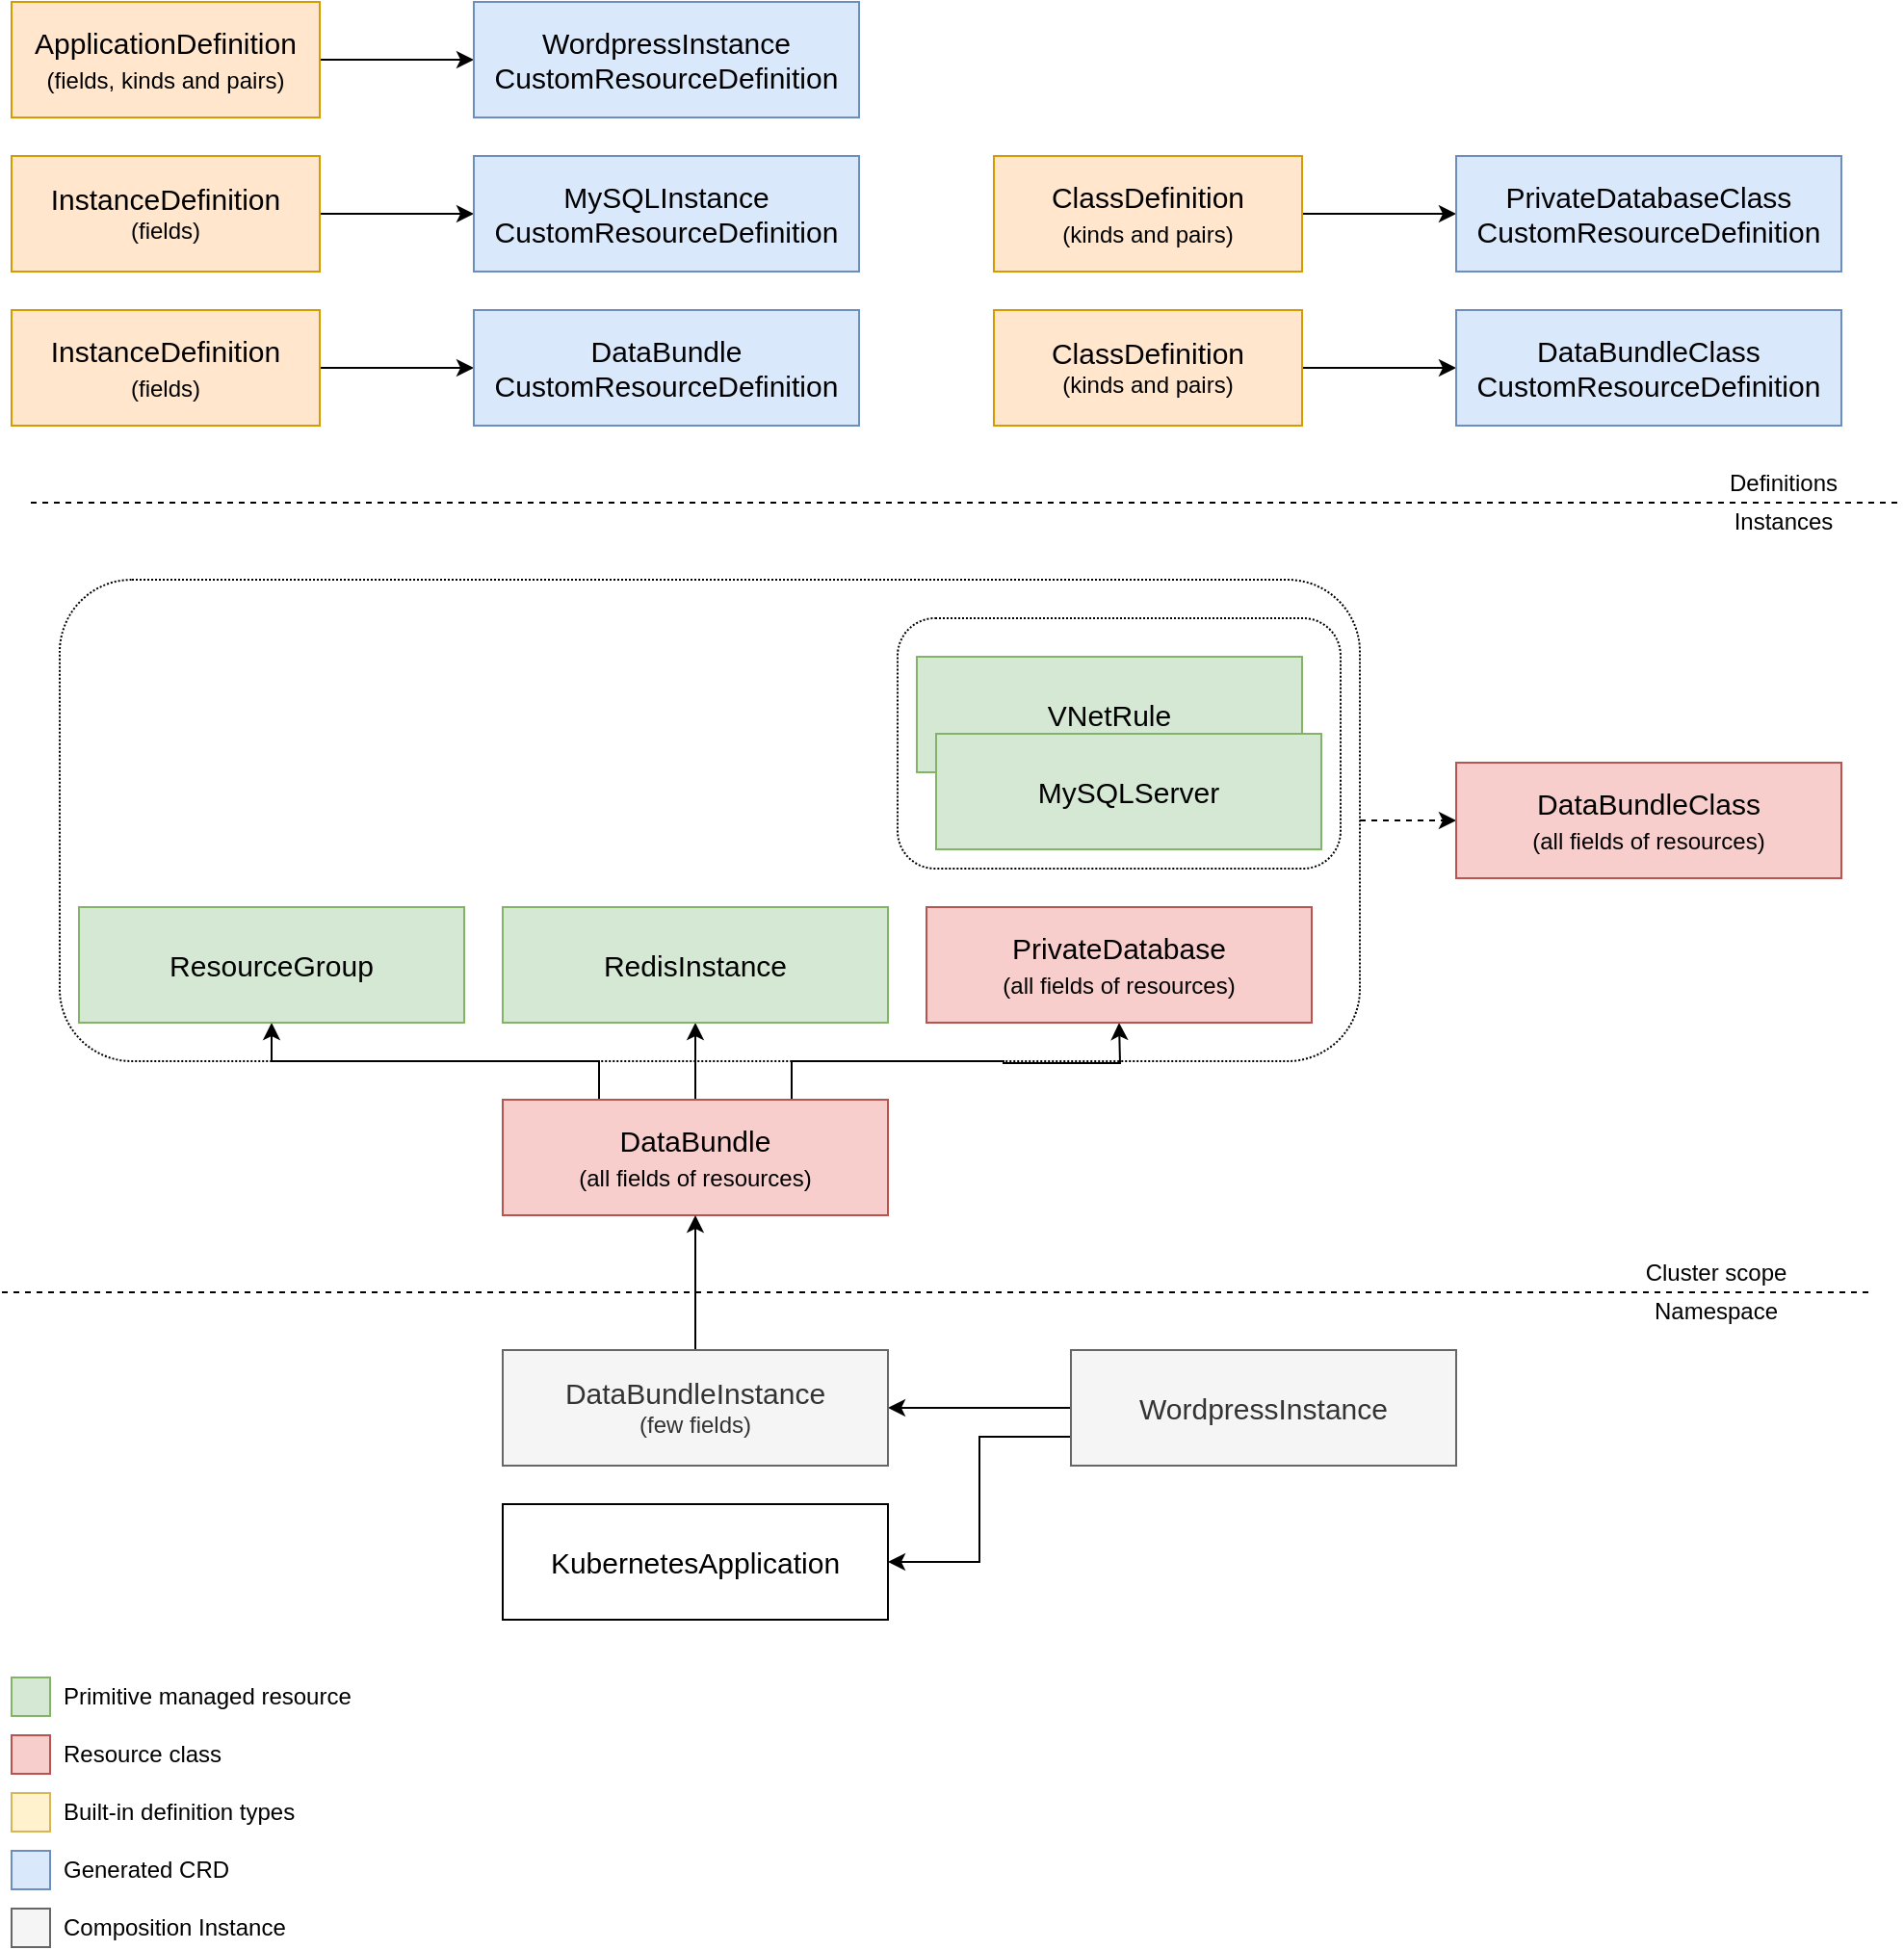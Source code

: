 <mxfile version="12.8.5" type="device"><diagram id="DUa3qiv5Z1ec6-luUVc6" name="Page-1"><mxGraphModel dx="1186" dy="681" grid="1" gridSize="10" guides="1" tooltips="1" connect="1" arrows="1" fold="1" page="1" pageScale="1" pageWidth="850" pageHeight="1100" math="0" shadow="0"><root><mxCell id="0"/><mxCell id="1" parent="0"/><mxCell id="KaNd3CULuC5oZrqCrGvB-111" style="edgeStyle=orthogonalEdgeStyle;rounded=0;orthogonalLoop=1;jettySize=auto;html=1;exitX=1;exitY=0.5;exitDx=0;exitDy=0;entryX=0;entryY=0.5;entryDx=0;entryDy=0;dashed=1;" parent="1" source="KaNd3CULuC5oZrqCrGvB-110" target="KaNd3CULuC5oZrqCrGvB-109" edge="1"><mxGeometry relative="1" as="geometry"/></mxCell><mxCell id="KaNd3CULuC5oZrqCrGvB-110" value="" style="rounded=1;whiteSpace=wrap;html=1;align=left;fillColor=none;dashed=1;dashPattern=1 1;" parent="1" vertex="1"><mxGeometry x="105" y="590" width="675" height="250" as="geometry"/></mxCell><mxCell id="KaNd3CULuC5oZrqCrGvB-9" value="" style="edgeStyle=orthogonalEdgeStyle;rounded=0;orthogonalLoop=1;jettySize=auto;html=1;" parent="1" source="KaNd3CULuC5oZrqCrGvB-10" target="KaNd3CULuC5oZrqCrGvB-11" edge="1"><mxGeometry relative="1" as="geometry"/></mxCell><mxCell id="KaNd3CULuC5oZrqCrGvB-10" value="&lt;div&gt;&lt;font style=&quot;font-size: 15px&quot;&gt;InstanceDefinition&lt;/font&gt;&lt;/div&gt;&lt;div&gt;&lt;font style=&quot;font-size: 12px&quot;&gt;(fields)&lt;br&gt;&lt;/font&gt;&lt;/div&gt;" style="rounded=0;whiteSpace=wrap;html=1;fillColor=#ffe6cc;strokeColor=#d79b00;" parent="1" vertex="1"><mxGeometry x="80" y="370" width="160" height="60" as="geometry"/></mxCell><mxCell id="KaNd3CULuC5oZrqCrGvB-11" value="&lt;div&gt;&lt;font style=&quot;font-size: 15px&quot;&gt;MySQLInstance&lt;/font&gt;&lt;/div&gt;&lt;div&gt;&lt;font style=&quot;font-size: 15px&quot;&gt;CustomResourceDefinition&lt;br&gt;&lt;/font&gt;&lt;/div&gt;" style="rounded=0;whiteSpace=wrap;html=1;fillColor=#dae8fc;strokeColor=#6c8ebf;" parent="1" vertex="1"><mxGeometry x="320" y="370" width="200" height="60" as="geometry"/></mxCell><mxCell id="KaNd3CULuC5oZrqCrGvB-12" value="" style="edgeStyle=orthogonalEdgeStyle;rounded=0;orthogonalLoop=1;jettySize=auto;html=1;" parent="1" source="KaNd3CULuC5oZrqCrGvB-13" target="KaNd3CULuC5oZrqCrGvB-14" edge="1"><mxGeometry relative="1" as="geometry"/></mxCell><mxCell id="KaNd3CULuC5oZrqCrGvB-13" value="&lt;div&gt;&lt;font style=&quot;font-size: 15px&quot;&gt;ClassDefinition&lt;/font&gt;&lt;br&gt;&lt;font style=&quot;font-size: 15px&quot;&gt;&lt;font style=&quot;font-size: 12px&quot;&gt;(kinds and pairs)&lt;/font&gt;&lt;/font&gt;&lt;/div&gt;" style="rounded=0;whiteSpace=wrap;html=1;fillColor=#ffe6cc;strokeColor=#d79b00;" parent="1" vertex="1"><mxGeometry x="590" y="370" width="160" height="60" as="geometry"/></mxCell><mxCell id="KaNd3CULuC5oZrqCrGvB-14" value="&lt;div&gt;&lt;font style=&quot;font-size: 15px&quot;&gt;PrivateDatabaseClass&lt;/font&gt;&lt;/div&gt;&lt;div&gt;&lt;font style=&quot;font-size: 15px&quot;&gt;CustomResourceDefinition&lt;br&gt;&lt;/font&gt;&lt;/div&gt;" style="rounded=0;whiteSpace=wrap;html=1;fillColor=#dae8fc;strokeColor=#6c8ebf;" parent="1" vertex="1"><mxGeometry x="830" y="370" width="200" height="60" as="geometry"/></mxCell><mxCell id="KaNd3CULuC5oZrqCrGvB-15" value="" style="edgeStyle=orthogonalEdgeStyle;rounded=0;orthogonalLoop=1;jettySize=auto;html=1;" parent="1" source="KaNd3CULuC5oZrqCrGvB-16" target="KaNd3CULuC5oZrqCrGvB-17" edge="1"><mxGeometry relative="1" as="geometry"/></mxCell><mxCell id="KaNd3CULuC5oZrqCrGvB-16" value="&lt;font style=&quot;font-size: 15px&quot;&gt;ClassDefinition&lt;/font&gt;&lt;font style=&quot;font-size: 12px&quot;&gt;&lt;br&gt;(kinds and pairs)&lt;/font&gt;" style="rounded=0;whiteSpace=wrap;html=1;fillColor=#ffe6cc;strokeColor=#d79b00;" parent="1" vertex="1"><mxGeometry x="590" y="450" width="160" height="60" as="geometry"/></mxCell><mxCell id="KaNd3CULuC5oZrqCrGvB-17" value="&lt;div&gt;&lt;font style=&quot;font-size: 15px&quot;&gt;DataBundleClass&lt;/font&gt;&lt;/div&gt;&lt;div&gt;&lt;font style=&quot;font-size: 15px&quot;&gt;CustomResourceDefinition&lt;br&gt;&lt;/font&gt;&lt;/div&gt;" style="rounded=0;whiteSpace=wrap;html=1;fillColor=#dae8fc;strokeColor=#6c8ebf;" parent="1" vertex="1"><mxGeometry x="830" y="450" width="200" height="60" as="geometry"/></mxCell><mxCell id="KaNd3CULuC5oZrqCrGvB-18" value="" style="endArrow=none;dashed=1;html=1;" parent="1" edge="1"><mxGeometry width="50" height="50" relative="1" as="geometry"><mxPoint x="75" y="960" as="sourcePoint"/><mxPoint x="1045" y="960" as="targetPoint"/></mxGeometry></mxCell><mxCell id="KaNd3CULuC5oZrqCrGvB-19" value="Cluster scope" style="text;html=1;strokeColor=none;fillColor=none;align=center;verticalAlign=middle;whiteSpace=wrap;rounded=0;" parent="1" vertex="1"><mxGeometry x="925" y="940" width="80" height="20" as="geometry"/></mxCell><mxCell id="KaNd3CULuC5oZrqCrGvB-20" value="Namespace" style="text;html=1;strokeColor=none;fillColor=none;align=center;verticalAlign=middle;whiteSpace=wrap;rounded=0;" parent="1" vertex="1"><mxGeometry x="925" y="960" width="80" height="20" as="geometry"/></mxCell><mxCell id="KaNd3CULuC5oZrqCrGvB-70" style="edgeStyle=orthogonalEdgeStyle;rounded=0;orthogonalLoop=1;jettySize=auto;html=1;exitX=0;exitY=0.75;exitDx=0;exitDy=0;entryX=1;entryY=0.5;entryDx=0;entryDy=0;" parent="1" source="KaNd3CULuC5oZrqCrGvB-22" target="KaNd3CULuC5oZrqCrGvB-25" edge="1"><mxGeometry relative="1" as="geometry"/></mxCell><mxCell id="NQV8jLFP6_yKBzkdsM9h-5" style="edgeStyle=orthogonalEdgeStyle;rounded=0;orthogonalLoop=1;jettySize=auto;html=1;exitX=0;exitY=0.5;exitDx=0;exitDy=0;entryX=1;entryY=0.5;entryDx=0;entryDy=0;" parent="1" source="KaNd3CULuC5oZrqCrGvB-22" target="NQV8jLFP6_yKBzkdsM9h-3" edge="1"><mxGeometry relative="1" as="geometry"/></mxCell><mxCell id="KaNd3CULuC5oZrqCrGvB-22" value="&lt;div&gt;&lt;font style=&quot;font-size: 15px&quot;&gt;WordpressInstance&lt;/font&gt;&lt;/div&gt;" style="rounded=0;whiteSpace=wrap;html=1;fillColor=#f5f5f5;strokeColor=#666666;fontColor=#333333;" parent="1" vertex="1"><mxGeometry x="630" y="990" width="200" height="60" as="geometry"/></mxCell><mxCell id="KaNd3CULuC5oZrqCrGvB-65" style="edgeStyle=orthogonalEdgeStyle;rounded=0;orthogonalLoop=1;jettySize=auto;html=1;exitX=0.25;exitY=0;exitDx=0;exitDy=0;entryX=0.5;entryY=1;entryDx=0;entryDy=0;" parent="1" source="KaNd3CULuC5oZrqCrGvB-23" target="KaNd3CULuC5oZrqCrGvB-29" edge="1"><mxGeometry relative="1" as="geometry"/></mxCell><mxCell id="KaNd3CULuC5oZrqCrGvB-96" style="edgeStyle=orthogonalEdgeStyle;rounded=0;orthogonalLoop=1;jettySize=auto;html=1;exitX=0.5;exitY=0;exitDx=0;exitDy=0;entryX=0.5;entryY=1;entryDx=0;entryDy=0;" parent="1" source="KaNd3CULuC5oZrqCrGvB-23" target="KaNd3CULuC5oZrqCrGvB-92" edge="1"><mxGeometry relative="1" as="geometry"/></mxCell><mxCell id="KaNd3CULuC5oZrqCrGvB-97" style="edgeStyle=orthogonalEdgeStyle;rounded=0;orthogonalLoop=1;jettySize=auto;html=1;exitX=0.75;exitY=0;exitDx=0;exitDy=0;entryX=0.5;entryY=1;entryDx=0;entryDy=0;" parent="1" source="KaNd3CULuC5oZrqCrGvB-23" edge="1"><mxGeometry relative="1" as="geometry"><mxPoint x="655" y="820" as="targetPoint"/></mxGeometry></mxCell><mxCell id="KaNd3CULuC5oZrqCrGvB-25" value="&lt;font style=&quot;font-size: 15px&quot;&gt;KubernetesApplication&lt;/font&gt;" style="rounded=0;whiteSpace=wrap;html=1;" parent="1" vertex="1"><mxGeometry x="335" y="1070" width="200" height="60" as="geometry"/></mxCell><mxCell id="KaNd3CULuC5oZrqCrGvB-29" value="&lt;font style=&quot;font-size: 15px&quot;&gt;ResourceGroup&lt;/font&gt;" style="rounded=0;whiteSpace=wrap;html=1;fillColor=#d5e8d4;strokeColor=#82b366;" parent="1" vertex="1"><mxGeometry x="115" y="760" width="200" height="60" as="geometry"/></mxCell><mxCell id="KaNd3CULuC5oZrqCrGvB-34" value="" style="endArrow=none;dashed=1;html=1;" parent="1" edge="1"><mxGeometry width="50" height="50" relative="1" as="geometry"><mxPoint x="90" y="550" as="sourcePoint"/><mxPoint x="1060" y="550" as="targetPoint"/></mxGeometry></mxCell><mxCell id="KaNd3CULuC5oZrqCrGvB-35" value="Definitions" style="text;html=1;strokeColor=none;fillColor=none;align=center;verticalAlign=middle;whiteSpace=wrap;rounded=0;" parent="1" vertex="1"><mxGeometry x="960" y="530" width="80" height="20" as="geometry"/></mxCell><mxCell id="KaNd3CULuC5oZrqCrGvB-36" value="Instances" style="text;html=1;strokeColor=none;fillColor=none;align=center;verticalAlign=middle;whiteSpace=wrap;rounded=0;" parent="1" vertex="1"><mxGeometry x="960" y="550" width="80" height="20" as="geometry"/></mxCell><mxCell id="KaNd3CULuC5oZrqCrGvB-30" value="&lt;font style=&quot;font-size: 15px&quot;&gt;VNetRule&lt;/font&gt;" style="rounded=0;whiteSpace=wrap;html=1;fillColor=#d5e8d4;strokeColor=#82b366;" parent="1" vertex="1"><mxGeometry x="550" y="630" width="200" height="60" as="geometry"/></mxCell><mxCell id="KaNd3CULuC5oZrqCrGvB-28" value="&lt;font style=&quot;font-size: 15px&quot;&gt;MySQLServer&lt;/font&gt;" style="rounded=0;whiteSpace=wrap;html=1;fillColor=#d5e8d4;strokeColor=#82b366;" parent="1" vertex="1"><mxGeometry x="560" y="670" width="200" height="60" as="geometry"/></mxCell><mxCell id="KaNd3CULuC5oZrqCrGvB-72" value="" style="whiteSpace=wrap;html=1;aspect=fixed;fillColor=#d5e8d4;strokeColor=#82b366;" parent="1" vertex="1"><mxGeometry x="80" y="1160" width="20" height="20" as="geometry"/></mxCell><mxCell id="KaNd3CULuC5oZrqCrGvB-73" value="" style="whiteSpace=wrap;html=1;aspect=fixed;fillColor=#f8cecc;strokeColor=#b85450;" parent="1" vertex="1"><mxGeometry x="80" y="1190" width="20" height="20" as="geometry"/></mxCell><mxCell id="KaNd3CULuC5oZrqCrGvB-74" value="" style="whiteSpace=wrap;html=1;aspect=fixed;fillColor=#dae8fc;strokeColor=#6c8ebf;" parent="1" vertex="1"><mxGeometry x="80" y="1250" width="20" height="20" as="geometry"/></mxCell><mxCell id="KaNd3CULuC5oZrqCrGvB-75" value="" style="whiteSpace=wrap;html=1;aspect=fixed;fillColor=#f5f5f5;strokeColor=#666666;fontColor=#333333;" parent="1" vertex="1"><mxGeometry x="80" y="1280" width="20" height="20" as="geometry"/></mxCell><mxCell id="KaNd3CULuC5oZrqCrGvB-76" value="" style="whiteSpace=wrap;html=1;aspect=fixed;fillColor=#fff2cc;strokeColor=#d6b656;" parent="1" vertex="1"><mxGeometry x="80" y="1220" width="20" height="20" as="geometry"/></mxCell><mxCell id="KaNd3CULuC5oZrqCrGvB-82" value="Primitive managed resource" style="text;html=1;strokeColor=none;fillColor=none;align=left;verticalAlign=middle;whiteSpace=wrap;rounded=0;" parent="1" vertex="1"><mxGeometry x="105" y="1160" width="155" height="20" as="geometry"/></mxCell><mxCell id="KaNd3CULuC5oZrqCrGvB-83" value="Resource class" style="text;html=1;strokeColor=none;fillColor=none;align=left;verticalAlign=middle;whiteSpace=wrap;rounded=0;" parent="1" vertex="1"><mxGeometry x="105" y="1190" width="120" height="20" as="geometry"/></mxCell><mxCell id="KaNd3CULuC5oZrqCrGvB-86" value="Built-in definition types" style="text;html=1;strokeColor=none;fillColor=none;align=left;verticalAlign=middle;whiteSpace=wrap;rounded=0;" parent="1" vertex="1"><mxGeometry x="105" y="1220" width="130" height="20" as="geometry"/></mxCell><mxCell id="KaNd3CULuC5oZrqCrGvB-87" value="Generated CRD" style="text;html=1;strokeColor=none;fillColor=none;align=left;verticalAlign=middle;whiteSpace=wrap;rounded=0;" parent="1" vertex="1"><mxGeometry x="105" y="1250" width="120" height="20" as="geometry"/></mxCell><mxCell id="KaNd3CULuC5oZrqCrGvB-88" value="Composition Instance" style="text;html=1;strokeColor=none;fillColor=none;align=left;verticalAlign=middle;whiteSpace=wrap;rounded=0;" parent="1" vertex="1"><mxGeometry x="105" y="1280" width="135" height="20" as="geometry"/></mxCell><mxCell id="KaNd3CULuC5oZrqCrGvB-92" value="&lt;font style=&quot;font-size: 15px&quot;&gt;RedisInstance&lt;/font&gt;" style="rounded=0;whiteSpace=wrap;html=1;fillColor=#d5e8d4;strokeColor=#82b366;" parent="1" vertex="1"><mxGeometry x="335" y="760" width="200" height="60" as="geometry"/></mxCell><mxCell id="KaNd3CULuC5oZrqCrGvB-106" value="" style="edgeStyle=orthogonalEdgeStyle;rounded=0;orthogonalLoop=1;jettySize=auto;html=1;" parent="1" source="KaNd3CULuC5oZrqCrGvB-107" target="KaNd3CULuC5oZrqCrGvB-108" edge="1"><mxGeometry relative="1" as="geometry"/></mxCell><mxCell id="KaNd3CULuC5oZrqCrGvB-107" value="&lt;div&gt;&lt;font style=&quot;font-size: 15px&quot;&gt;InstanceDefinition&lt;/font&gt;&lt;br&gt;&lt;font style=&quot;font-size: 15px&quot;&gt;&lt;font style=&quot;font-size: 12px&quot;&gt;(fields)&lt;/font&gt;&lt;/font&gt;&lt;/div&gt;" style="rounded=0;whiteSpace=wrap;html=1;fillColor=#ffe6cc;strokeColor=#d79b00;" parent="1" vertex="1"><mxGeometry x="80" y="450" width="160" height="60" as="geometry"/></mxCell><mxCell id="KaNd3CULuC5oZrqCrGvB-108" value="&lt;div&gt;&lt;font style=&quot;font-size: 15px&quot;&gt;DataBundle&lt;/font&gt;&lt;/div&gt;&lt;div&gt;&lt;font style=&quot;font-size: 15px&quot;&gt;CustomResourceDefinition&lt;br&gt;&lt;/font&gt;&lt;/div&gt;" style="rounded=0;whiteSpace=wrap;html=1;fillColor=#dae8fc;strokeColor=#6c8ebf;" parent="1" vertex="1"><mxGeometry x="320" y="450" width="200" height="60" as="geometry"/></mxCell><mxCell id="KaNd3CULuC5oZrqCrGvB-109" value="&lt;font style=&quot;font-size: 15px&quot;&gt;DataBundleClass&lt;/font&gt;&lt;br&gt;&lt;font style=&quot;font-size: 15px&quot;&gt;&lt;font style=&quot;font-size: 12px&quot;&gt;(all fields of resources)&lt;/font&gt;&lt;/font&gt;" style="rounded=0;whiteSpace=wrap;html=1;fillColor=#f8cecc;strokeColor=#b85450;" parent="1" vertex="1"><mxGeometry x="830" y="685" width="200" height="60" as="geometry"/></mxCell><mxCell id="KaNd3CULuC5oZrqCrGvB-112" value="" style="rounded=1;whiteSpace=wrap;html=1;align=left;fillColor=none;dashed=1;dashPattern=1 1;" parent="1" vertex="1"><mxGeometry x="540" y="610" width="230" height="130" as="geometry"/></mxCell><mxCell id="KaNd3CULuC5oZrqCrGvB-23" value="&lt;font style=&quot;font-size: 15px&quot;&gt;DataBundle&lt;/font&gt;&lt;br&gt;&lt;font style=&quot;font-size: 15px&quot;&gt;&lt;font style=&quot;font-size: 12px&quot;&gt;(all fields of resources)&lt;/font&gt;&lt;/font&gt;" style="rounded=0;whiteSpace=wrap;html=1;fillColor=#f8cecc;strokeColor=#b85450;" parent="1" vertex="1"><mxGeometry x="335" y="860" width="200" height="60" as="geometry"/></mxCell><mxCell id="NQV8jLFP6_yKBzkdsM9h-1" value="&lt;div&gt;&lt;font style=&quot;font-size: 15px&quot;&gt;PrivateDatabase&lt;/font&gt;&lt;/div&gt;&lt;font style=&quot;font-size: 15px&quot;&gt;&lt;font style=&quot;font-size: 12px&quot;&gt;(&lt;/font&gt;&lt;/font&gt;&lt;font style=&quot;font-size: 15px&quot;&gt;&lt;font style=&quot;font-size: 12px&quot;&gt;&lt;font style=&quot;font-size: 15px&quot;&gt;&lt;font style=&quot;font-size: 12px&quot;&gt;all fields of resources&lt;/font&gt;&lt;/font&gt;)&lt;/font&gt;&lt;br&gt;&lt;/font&gt;" style="rounded=0;whiteSpace=wrap;html=1;fillColor=#f8cecc;strokeColor=#b85450;" parent="1" vertex="1"><mxGeometry x="555" y="760" width="200" height="60" as="geometry"/></mxCell><mxCell id="NQV8jLFP6_yKBzkdsM9h-4" style="edgeStyle=orthogonalEdgeStyle;rounded=0;orthogonalLoop=1;jettySize=auto;html=1;exitX=0.5;exitY=0;exitDx=0;exitDy=0;" parent="1" source="NQV8jLFP6_yKBzkdsM9h-3" target="KaNd3CULuC5oZrqCrGvB-23" edge="1"><mxGeometry relative="1" as="geometry"/></mxCell><mxCell id="NQV8jLFP6_yKBzkdsM9h-3" value="&lt;font style=&quot;font-size: 15px&quot;&gt;DataBundleInstance&lt;/font&gt;&lt;br&gt;(few fields)" style="rounded=0;whiteSpace=wrap;html=1;fillColor=#f5f5f5;strokeColor=#666666;fontColor=#333333;" parent="1" vertex="1"><mxGeometry x="335" y="990" width="200" height="60" as="geometry"/></mxCell><mxCell id="NQV8jLFP6_yKBzkdsM9h-9" value="" style="edgeStyle=orthogonalEdgeStyle;rounded=0;orthogonalLoop=1;jettySize=auto;html=1;" parent="1" source="NQV8jLFP6_yKBzkdsM9h-10" target="NQV8jLFP6_yKBzkdsM9h-11" edge="1"><mxGeometry relative="1" as="geometry"/></mxCell><mxCell id="NQV8jLFP6_yKBzkdsM9h-10" value="&lt;div&gt;&lt;font style=&quot;font-size: 15px&quot;&gt;ApplicationDefinition&lt;/font&gt;&lt;br&gt;&lt;font style=&quot;font-size: 15px&quot;&gt;&lt;font style=&quot;font-size: 12px&quot;&gt;(fields, kinds and pairs)&lt;/font&gt;&lt;/font&gt;&lt;/div&gt;" style="rounded=0;whiteSpace=wrap;html=1;fillColor=#ffe6cc;strokeColor=#d79b00;" parent="1" vertex="1"><mxGeometry x="80" y="290" width="160" height="60" as="geometry"/></mxCell><mxCell id="NQV8jLFP6_yKBzkdsM9h-11" value="&lt;div&gt;&lt;font style=&quot;font-size: 15px&quot;&gt;WordpressInstance&lt;/font&gt;&lt;/div&gt;&lt;div&gt;&lt;font style=&quot;font-size: 15px&quot;&gt;CustomResourceDefinition&lt;br&gt;&lt;/font&gt;&lt;/div&gt;" style="rounded=0;whiteSpace=wrap;html=1;fillColor=#dae8fc;strokeColor=#6c8ebf;" parent="1" vertex="1"><mxGeometry x="320" y="290" width="200" height="60" as="geometry"/></mxCell></root></mxGraphModel></diagram></mxfile>